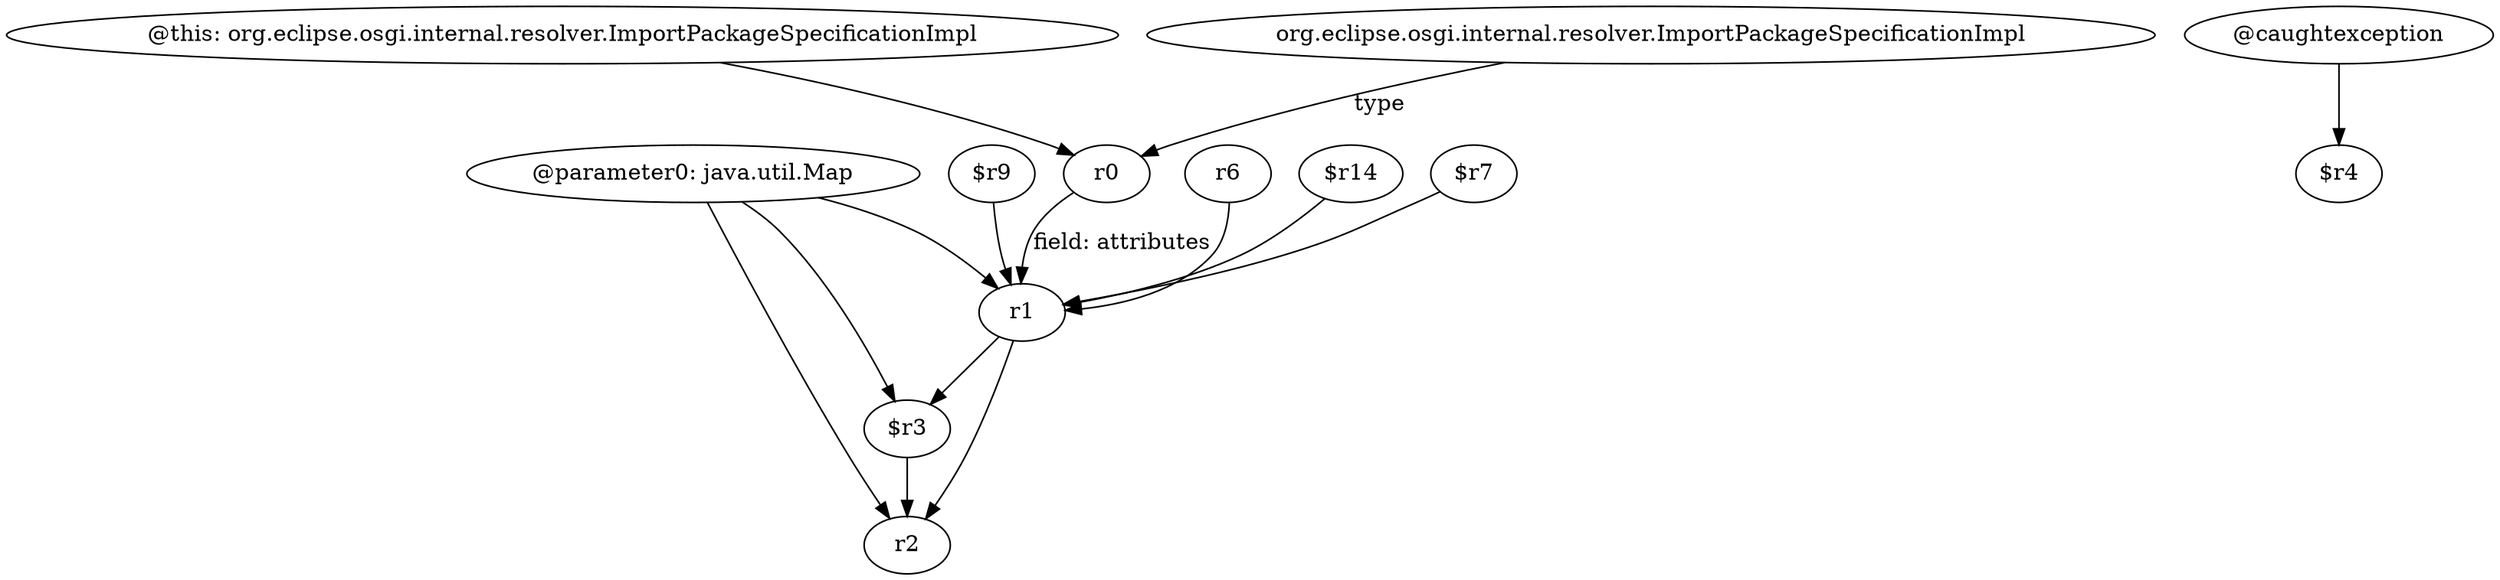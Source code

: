digraph g {
0[label="$r7"]
1[label="r1"]
0->1[label=""]
2[label="$r9"]
2->1[label=""]
3[label="@caughtexception"]
4[label="$r4"]
3->4[label=""]
5[label="r2"]
1->5[label=""]
6[label="@this: org.eclipse.osgi.internal.resolver.ImportPackageSpecificationImpl"]
7[label="r0"]
6->7[label=""]
8[label="$r3"]
8->5[label=""]
9[label="@parameter0: java.util.Map"]
9->8[label=""]
9->1[label=""]
10[label="r6"]
10->1[label=""]
11[label="$r14"]
11->1[label=""]
12[label="org.eclipse.osgi.internal.resolver.ImportPackageSpecificationImpl"]
12->7[label="type"]
9->5[label=""]
1->8[label=""]
7->1[label="field: attributes"]
}